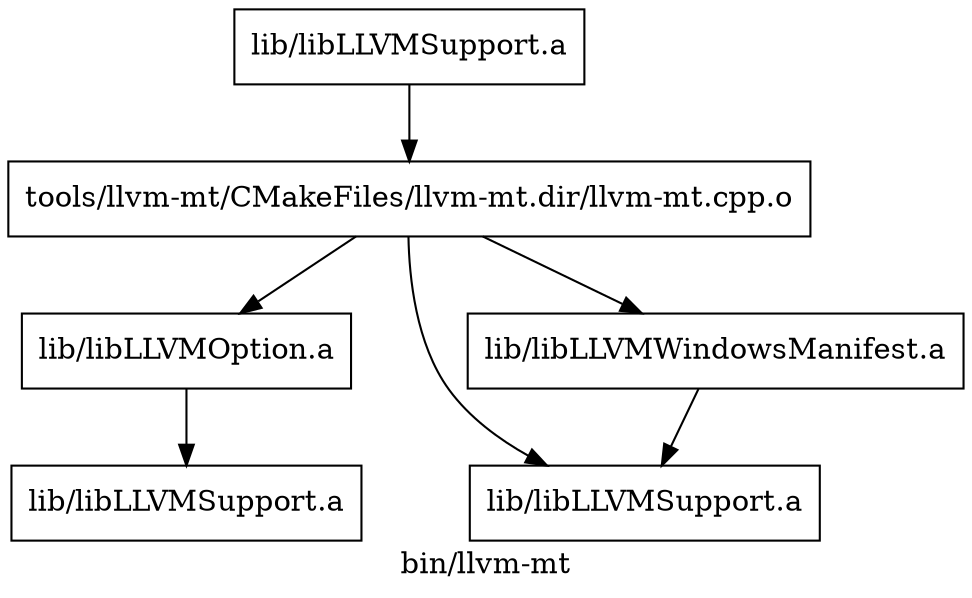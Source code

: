 digraph "bin/llvm-mt" {
	label="bin/llvm-mt";

	Node0x55eea8753160 [shape=record,shape=record,label="{tools/llvm-mt/CMakeFiles/llvm-mt.dir/llvm-mt.cpp.o}"];
	Node0x55eea8753160 -> Node0x55eea8754af8;
	Node0x55eea8753160 -> Node0x55eea87538b0;
	Node0x55eea8753160 -> Node0x55eea87554b8;
	Node0x55eea8754af8 [shape=record,shape=record,label="{lib/libLLVMOption.a}"];
	Node0x55eea8754af8 -> Node0x55eea8755658;
	Node0x55eea87538b0 [shape=record,shape=record,label="{lib/libLLVMSupport.a}"];
	Node0x55eea87554b8 [shape=record,shape=record,label="{lib/libLLVMWindowsManifest.a}"];
	Node0x55eea87554b8 -> Node0x55eea87538b0;
	Node0x55eea8755658 [shape=record,shape=record,label="{lib/libLLVMSupport.a}"];
	Node0x55eea87550a8 [shape=record,shape=record,label="{lib/libLLVMSupport.a}"];
	Node0x55eea87550a8 -> Node0x55eea8753160;
}
